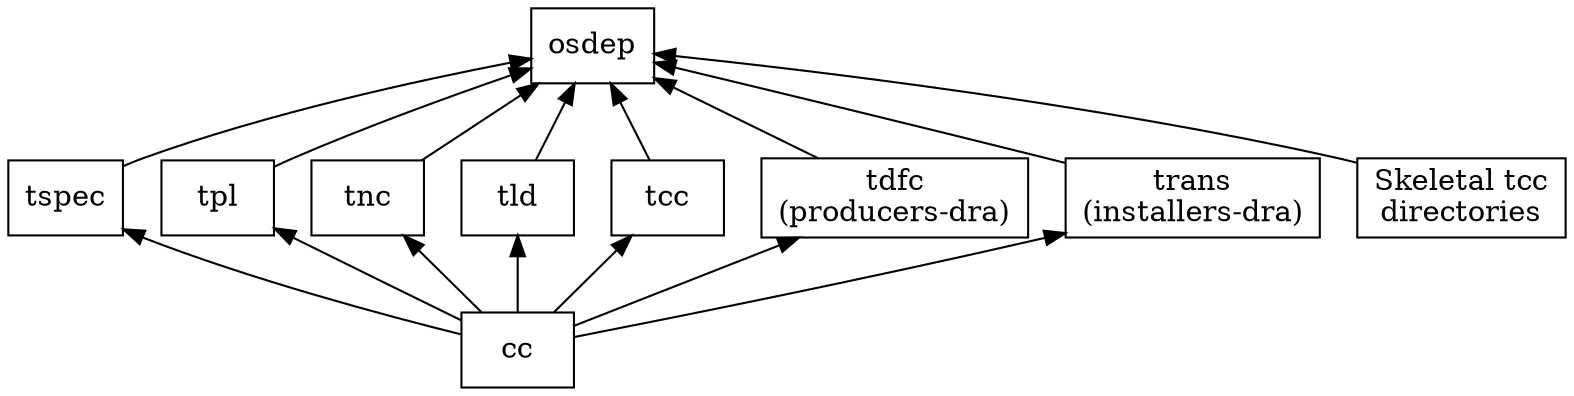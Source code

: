 /* $Id$ */

/*
 * Dependencies for building, bootstrapped by the system compiler.
 */
digraph G {
	node [ shape = box ];
	rankdir = BT;

	tspec -> osdep;
	tpl   -> osdep;
	tnc   -> osdep;
	tld   -> osdep;
	tcc   -> osdep;

	producers_dra  -> osdep;
	installers_dra -> osdep;
	dirs -> osdep;

	cc -> installers_dra;
	cc -> producers_dra;
	cc -> tcc;
	cc -> tld;
	cc -> tnc;
	cc -> tpl;
	cc -> tspec;

	producers_dra  [ label = "tdfc\n(producers-dra)"     ];
	installers_dra [ label = "trans\n(installers-dra)"   ];
	dirs           [ label = "Skeletal tcc\ndirectories" ];
}

